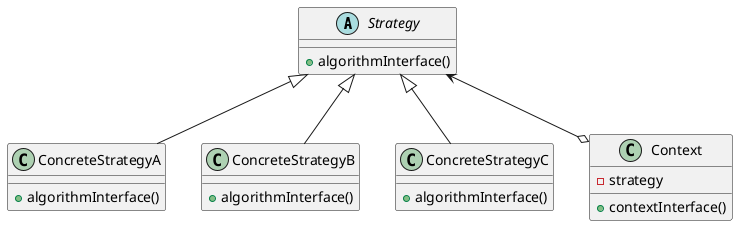 @startuml uml
abstract class Strategy {
    + algorithmInterface()
}

class ConcreteStrategyA {
    + algorithmInterface()
}

class ConcreteStrategyB {
    + algorithmInterface()
}

class ConcreteStrategyC {
    + algorithmInterface()
}

class Context {
    - strategy
    + contextInterface()
}

Strategy <|-- ConcreteStrategyA
Strategy <|-- ConcreteStrategyB
Strategy <|-- ConcreteStrategyC
Strategy <--o Context
@enduml